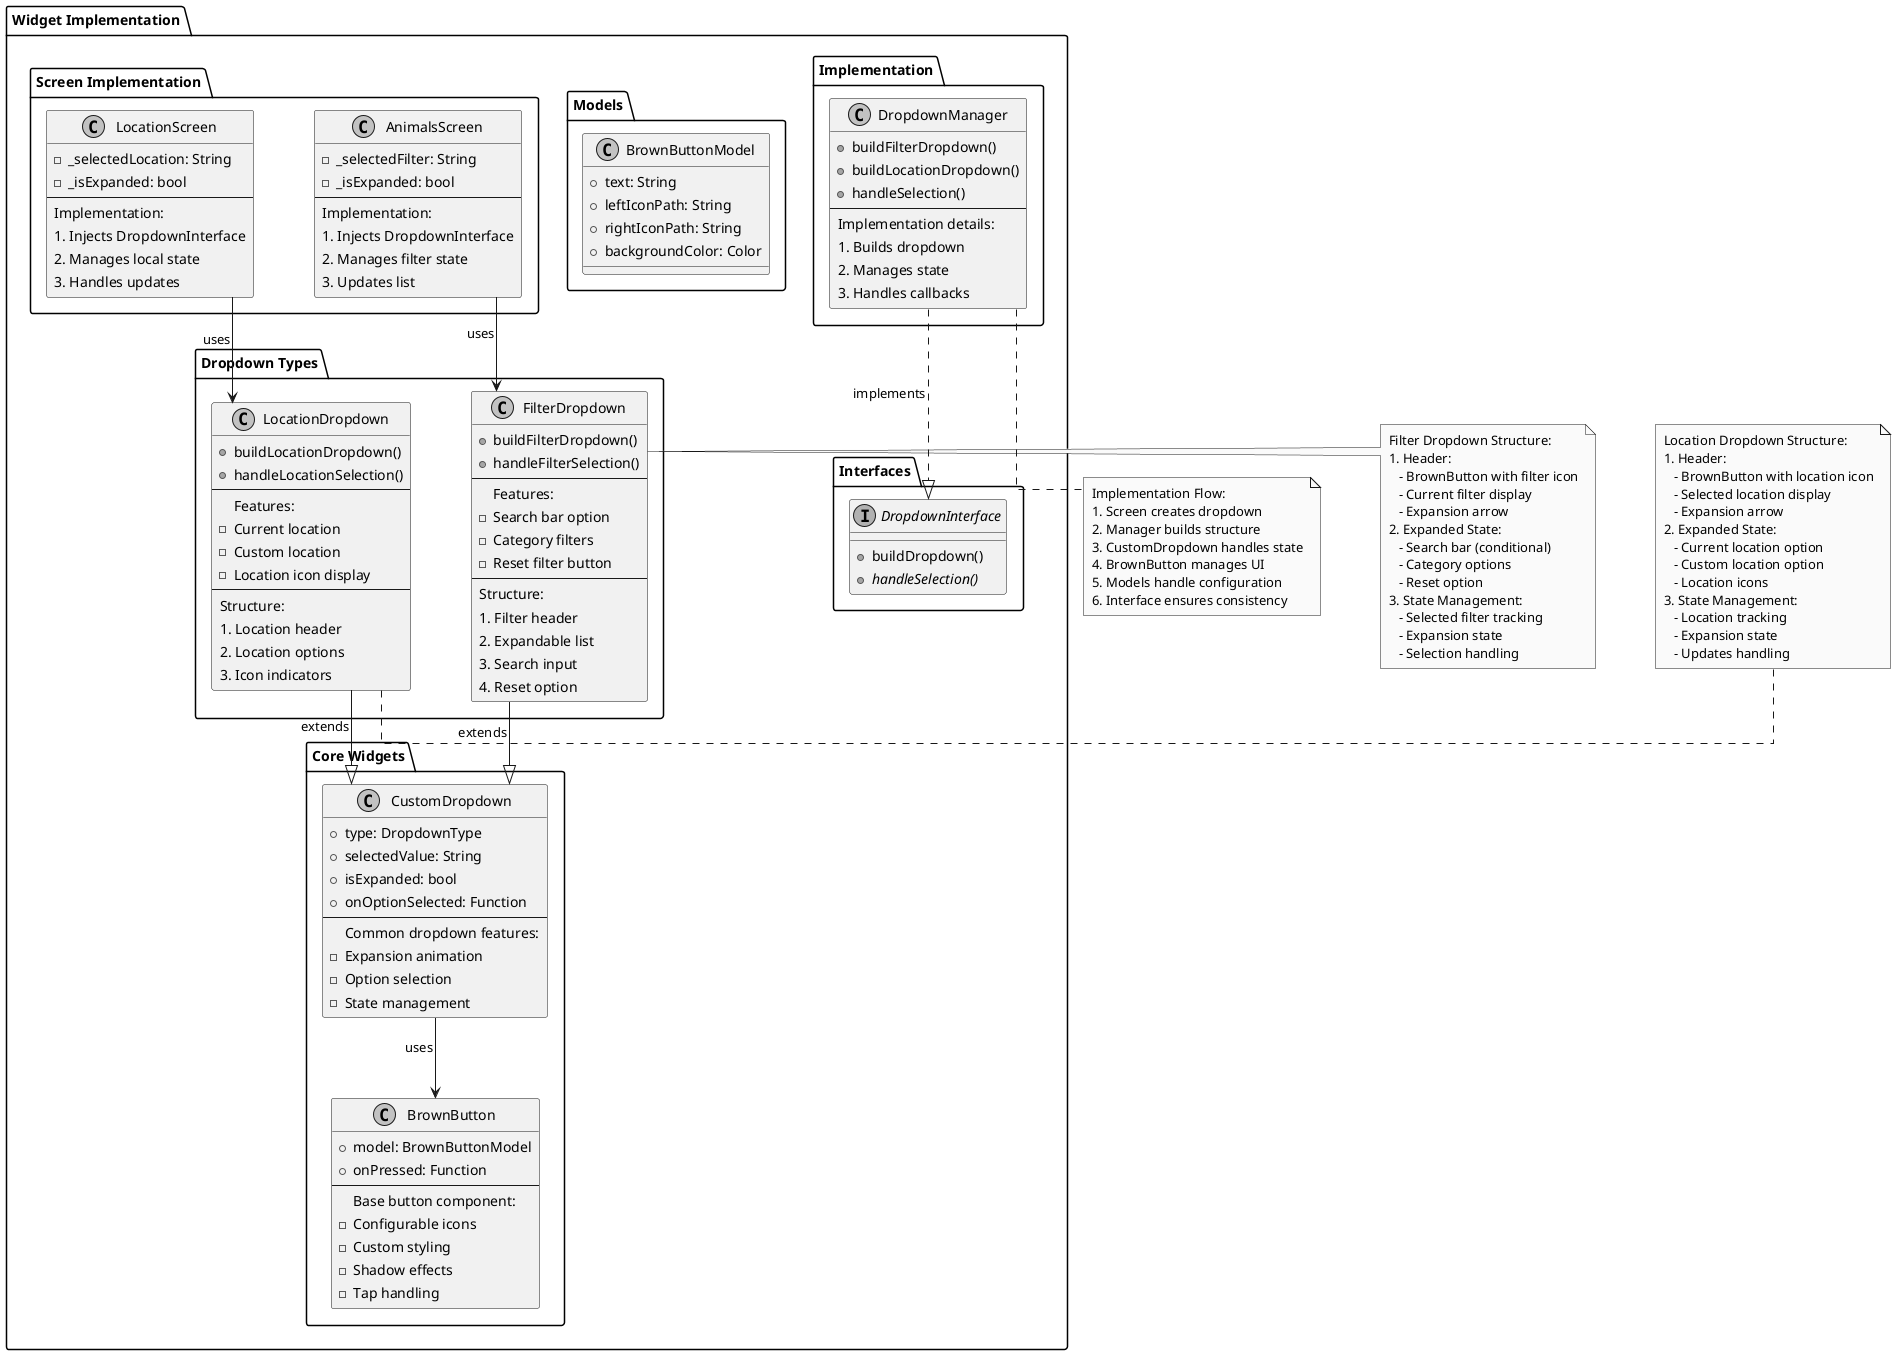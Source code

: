 @startuml
skinparam monochrome true
skinparam padding 2
skinparam nodesep 60
skinparam ranksep 80
skinparam linetype ortho

package "Widget Implementation" {
  package "Core Widgets" {
    class BrownButton {
      + model: BrownButtonModel
      + onPressed: Function
      --
      Base button component:
      - Configurable icons
      - Custom styling
      - Shadow effects
      - Tap handling
    }

    class CustomDropdown {
      + type: DropdownType
      + selectedValue: String
      + isExpanded: bool
      + onOptionSelected: Function
      --
      Common dropdown features:
      - Expansion animation
      - Option selection
      - State management
    }
  }

  package "Dropdown Types" {
    class FilterDropdown {
      + buildFilterDropdown()
      + handleFilterSelection()
      --
      Features:
      - Search bar option
      - Category filters
      - Reset filter button
      --
      Structure:
      1. Filter header
      2. Expandable list
      3. Search input
      4. Reset option
    }

    class LocationDropdown {
      + buildLocationDropdown()
      + handleLocationSelection()
      --
      Features:
      - Current location
      - Custom location
      - Location icon display
      --
      Structure:
      1. Location header
      2. Location options
      3. Icon indicators
    }
  }

  package "Interfaces" {
    interface DropdownInterface {
      + buildDropdown()
      + {abstract} handleSelection()
    }
  }

  package "Implementation" {
    class DropdownManager {
      + buildFilterDropdown()
      + buildLocationDropdown()
      + handleSelection()
      --
      Implementation details:
      1. Builds dropdown
      2. Manages state
      3. Handles callbacks
    }
  }

  package "Models" {
    class BrownButtonModel {
      + text: String
      + leftIconPath: String
      + rightIconPath: String
      + backgroundColor: Color
    }
  }

  package "Screen Implementation" {
    class LocationScreen {
      - _selectedLocation: String
      - _isExpanded: bool
      --
      Implementation:
      1. Injects DropdownInterface
      2. Manages local state
      3. Handles updates
    }

    class AnimalsScreen {
      - _selectedFilter: String
      - _isExpanded: bool
      --
      Implementation:
      1. Injects DropdownInterface
      2. Manages filter state
      3. Updates list
    }
  }
}

' Relationships
CustomDropdown --> BrownButton : uses
FilterDropdown --|> CustomDropdown : extends
LocationDropdown --|> CustomDropdown : extends
DropdownManager ..|> DropdownInterface : implements
LocationScreen --> LocationDropdown : uses
AnimalsScreen --> FilterDropdown : uses

note right of FilterDropdown
  Filter Dropdown Structure:
  1. Header:
     - BrownButton with filter icon
     - Current filter display
     - Expansion arrow
  2. Expanded State:
     - Search bar (conditional)
     - Category options
     - Reset option
  3. State Management:
     - Selected filter tracking
     - Expansion state
     - Selection handling
end note

note right of LocationDropdown
  Location Dropdown Structure:
  1. Header:
     - BrownButton with location icon
     - Selected location display
     - Expansion arrow
  2. Expanded State:
     - Current location option
     - Custom location option
     - Location icons
  3. State Management:
     - Location tracking
     - Expansion state
     - Updates handling
end note

note bottom of DropdownManager
  Implementation Flow:
  1. Screen creates dropdown
  2. Manager builds structure
  3. CustomDropdown handles state
  4. BrownButton manages UI
  5. Models handle configuration
  6. Interface ensures consistency
end note

@enduml
